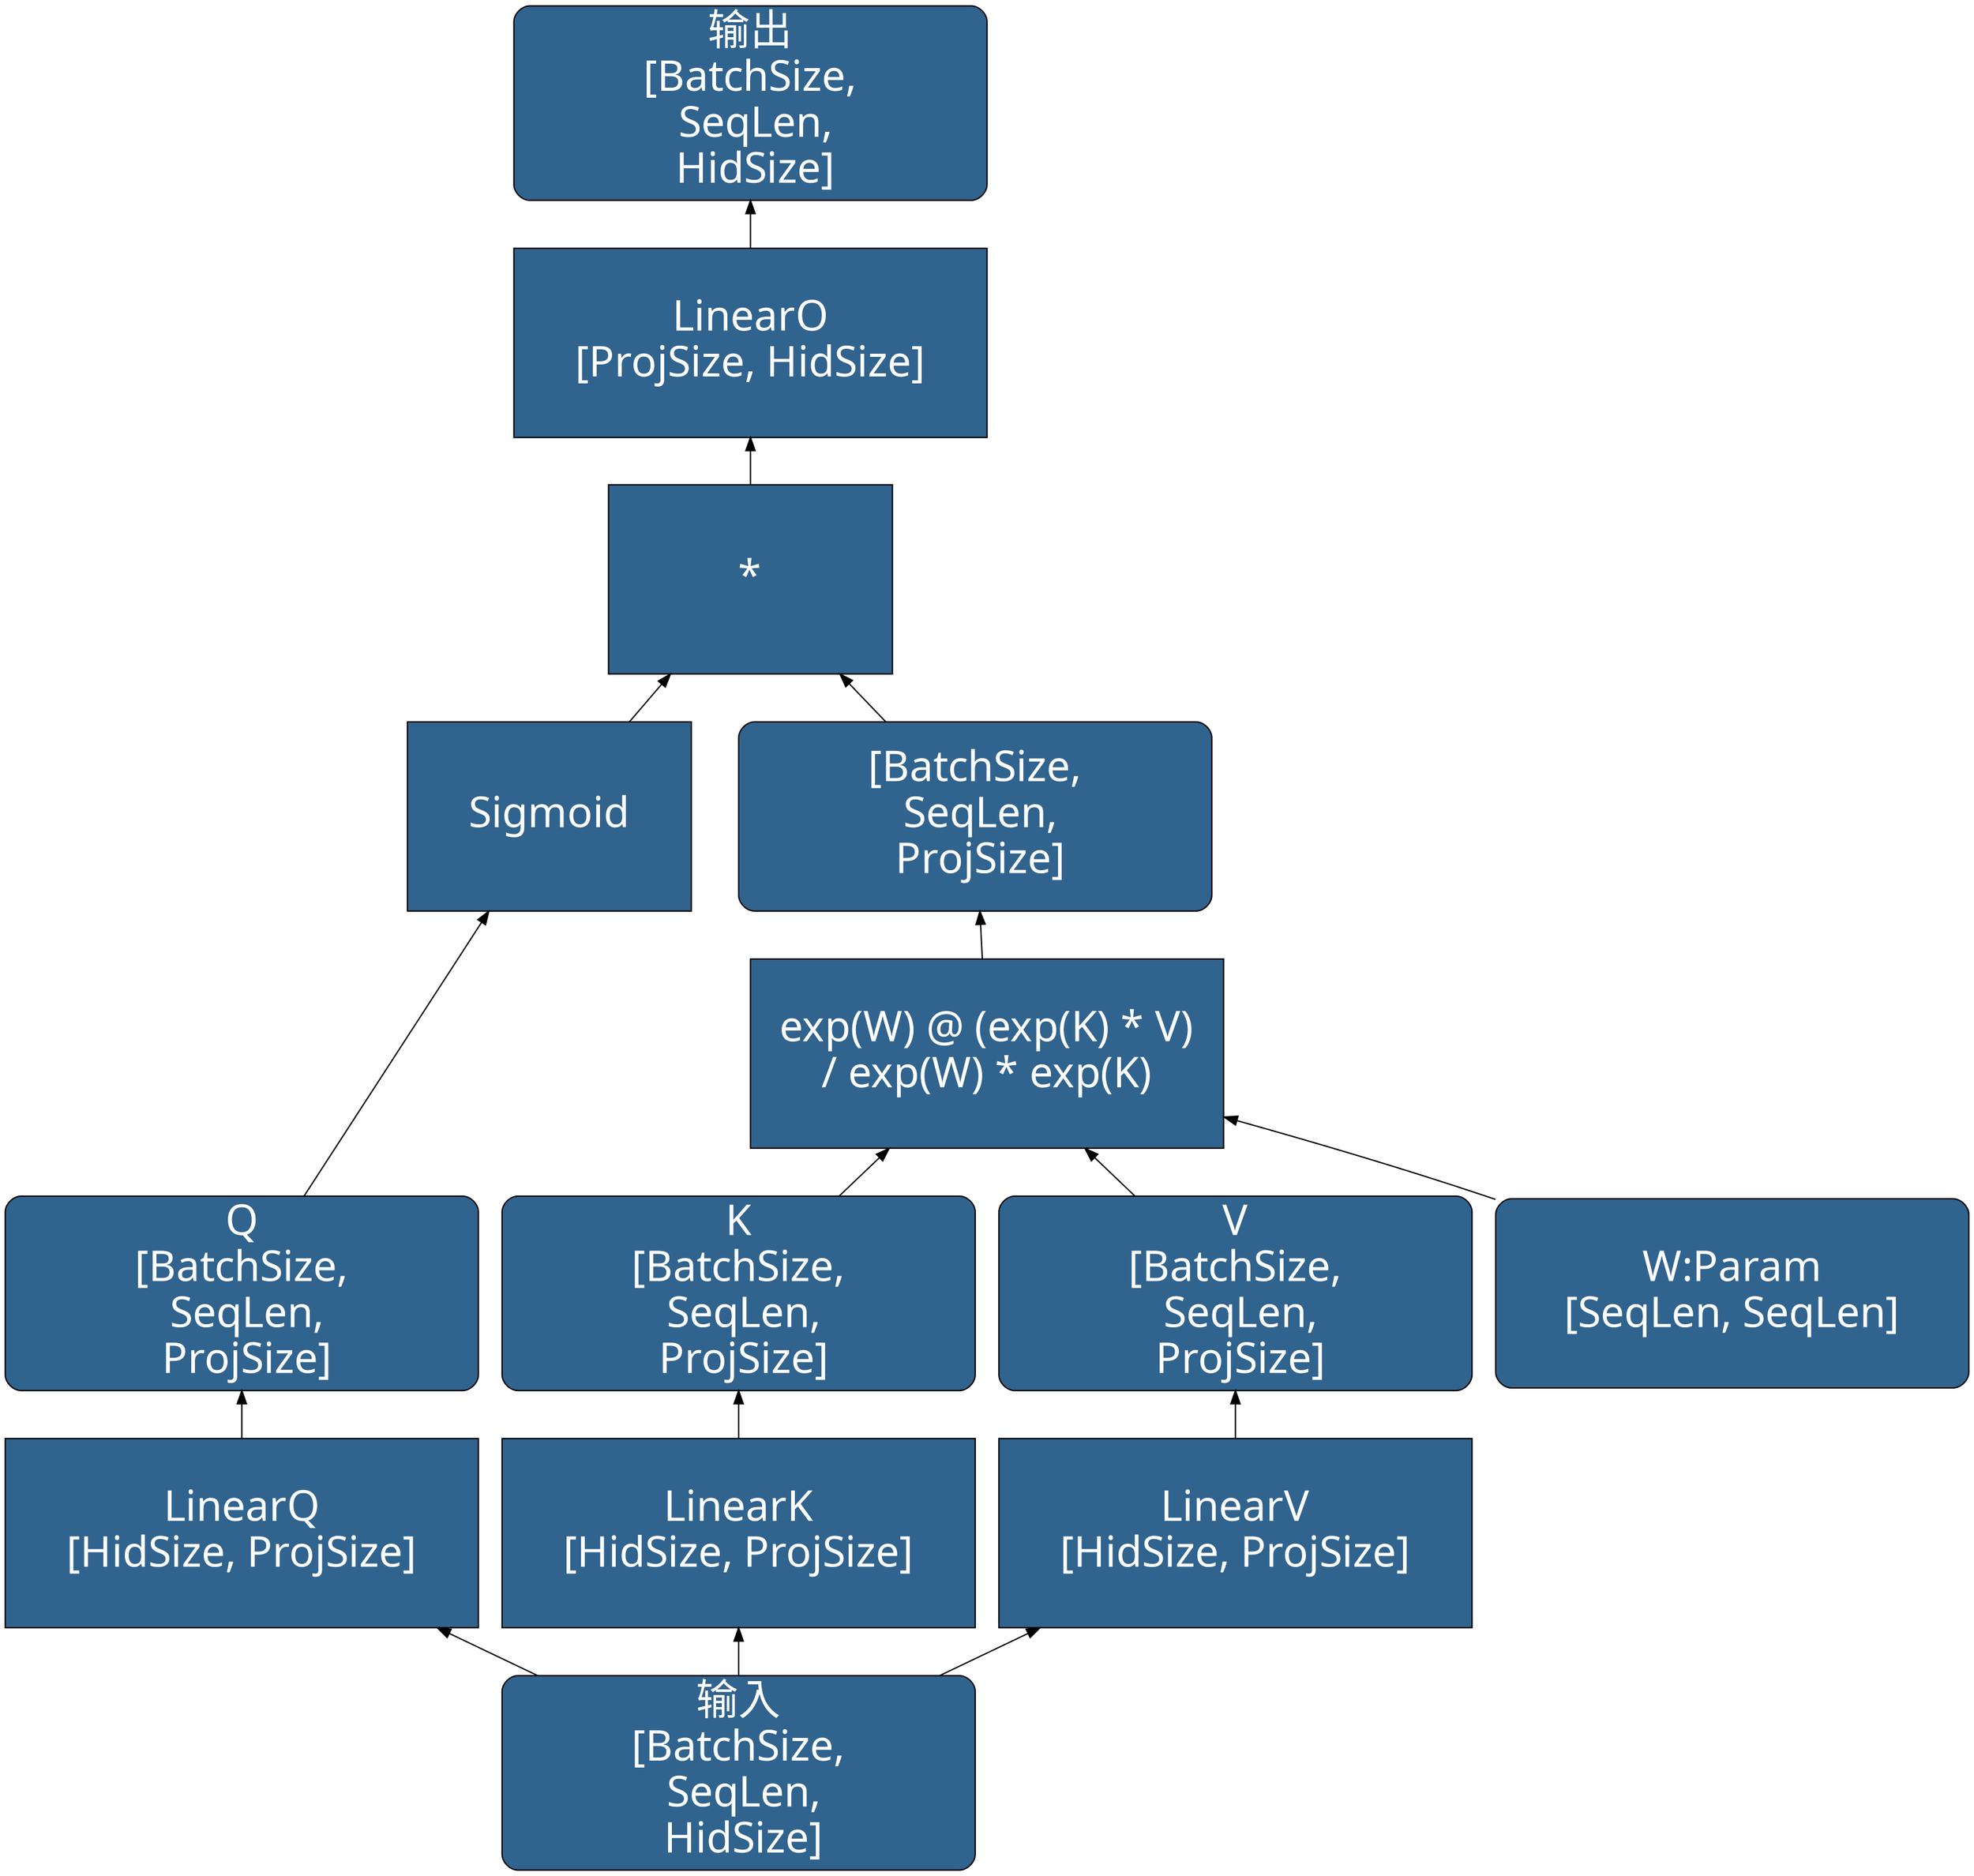 digraph AFTFull {
	rankdir=BT
    node [
		style=filled, 
		color=Black
		fontcolor=White, 
		fillcolor="#30638e", 
		fontname="SimHei",
		fontsize=32,
		width=5, height=2,
	]

    inp [label="输入\n[BatchSize,\n SeqLen,\n HidSize]", shape="Mrecord"]
    llq [label="LinearQ\n[HidSize, ProjSize]", shape="box"]
    llk [label="LinearK\n[HidSize, ProjSize]", shape="box"]
    llv [label="LinearV\n[HidSize, ProjSize]", shape="box"]
	w [label="W:Param\n[SeqLen, SeqLen]", shape="Mrecord"]
    q [label="Q\n[BatchSize,\n SeqLen,\n ProjSize]", shape="Mrecord"]
    k [label="K\n[BatchSize,\n SeqLen,\n ProjSize]", shape="Mrecord"]
    v [label="V\n[BatchSize,\n SeqLen,\n ProjSize]", shape="Mrecord"]
    σ [label="Sigmoid", shape="box", width=3]
    atten_op [label="exp(W) @ (exp(K) * V)\n/ exp(W) * exp(K)", shape="box"]
    atten [label="[BatchSize,\n SeqLen,\n ProjSize]", shape="Mrecord"]
    mul [label="*", shape="box", width=3]
    llo [label="LinearO\n[ProjSize, HidSize]", shape="box"]
    oup [label="输出\n[BatchSize,\n SeqLen,\n HidSize]", shape="Mrecord"]
    
	inp -> llq
	inp -> llk
	inp -> llv
	llq -> q
	llk -> k
	llv -> v
	q -> σ
	w -> atten_op
	k -> atten_op
	v -> atten_op
	atten_op -> atten
	σ -> mul
	atten -> mul
	mul -> llo
	llo -> oup
}